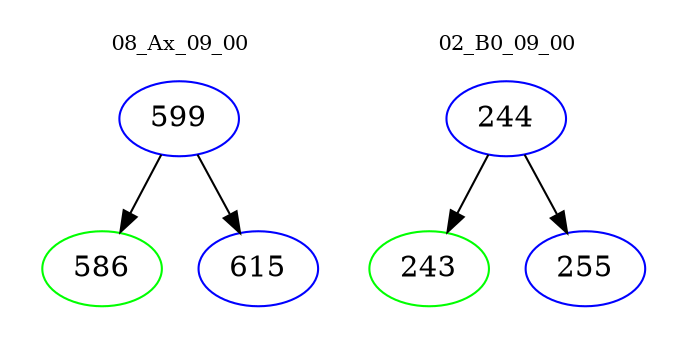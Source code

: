 digraph{
subgraph cluster_0 {
color = white
label = "08_Ax_09_00";
fontsize=10;
T0_599 [label="599", color="blue"]
T0_599 -> T0_586 [color="black"]
T0_586 [label="586", color="green"]
T0_599 -> T0_615 [color="black"]
T0_615 [label="615", color="blue"]
}
subgraph cluster_1 {
color = white
label = "02_B0_09_00";
fontsize=10;
T1_244 [label="244", color="blue"]
T1_244 -> T1_243 [color="black"]
T1_243 [label="243", color="green"]
T1_244 -> T1_255 [color="black"]
T1_255 [label="255", color="blue"]
}
}
